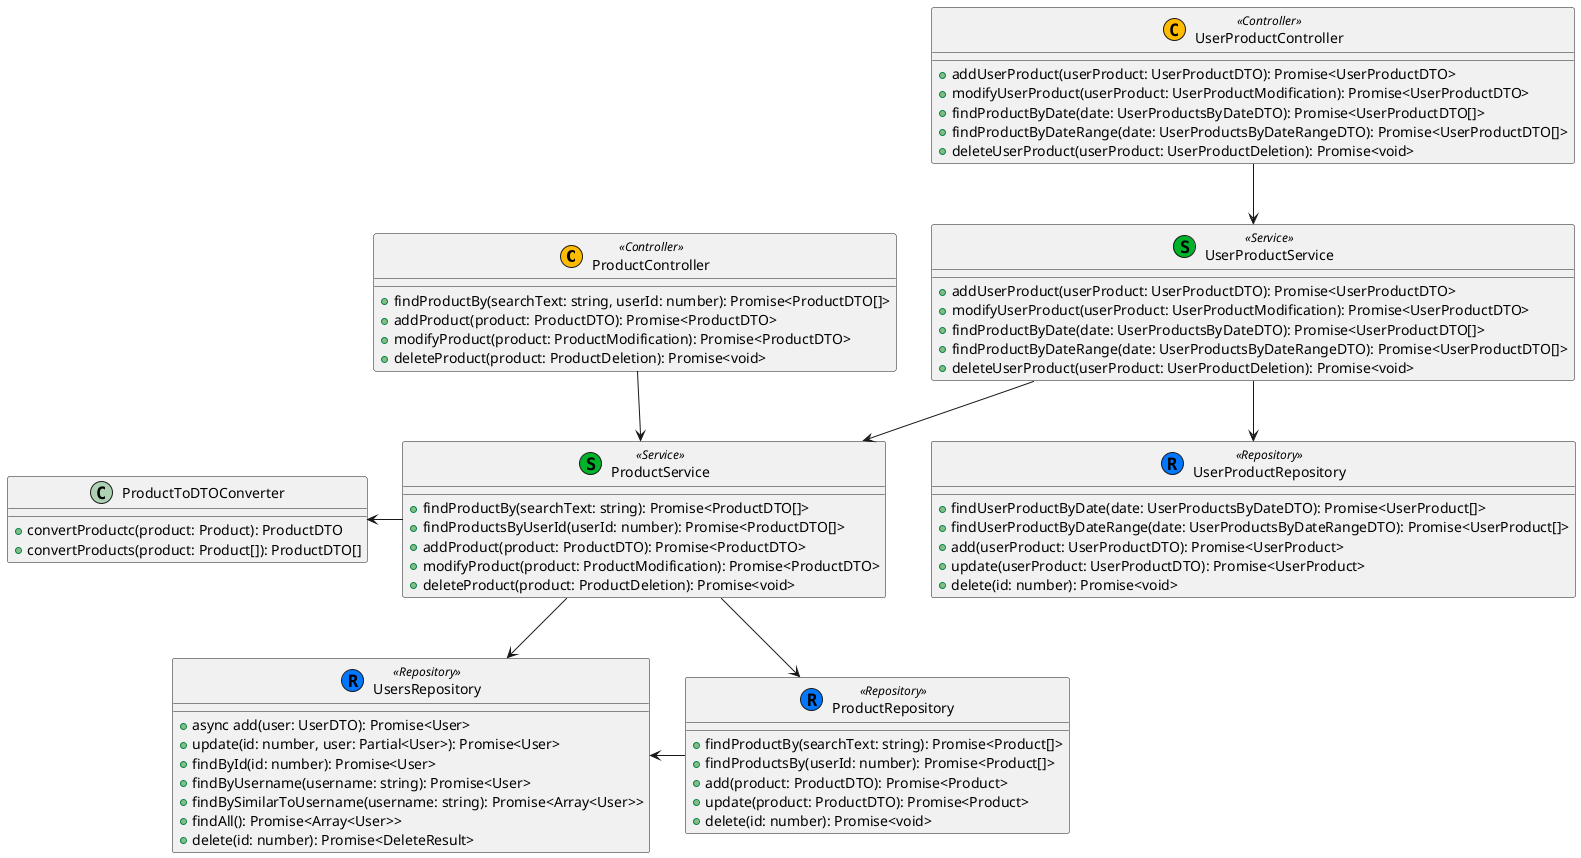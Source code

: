 @startuml
' #ffbb00 - Controller
' #00b32a - Service
' #0077ff - Repository

' ' DATA STRUCTERS
' class User {
'     + id: number
'     + username: string
'     + password: string
'     + email: string
'     + birthDate: Date
'     + phoneNumber: string
'     + firstName: string
'     + lastName: string
'     + accountCreationDate: Date
'     + authenticationLevel: number
'     + isActive: boolean
'     + userFriends1: UserFriends[]
'     + userFriends2: UserFriends[]
'     + products: Product[]
'     + userProducts: UserProduct[]
' }

' class ProductDTO {
'     + id?: number
'     + producer: string
'     + name: string
'     + unit: string
'     + amout: number
'     + kcal: number
'     + protein: number
'     + carbohydrates: number
'     + fats: number
'     + creatorId: number
' }

' interface ProductModification {
'     + userId: number
'     + product: ProductDTO
' }
' ProductModification --* ProductDTO

' interface ProductDeletion {
'     + userId: number
'     + productId: number
' }

' class Product {
'     + id: number
'     + producer: string
'     + name: string
'     + unit: string
'     + amount: number
'     + kcal: number
'     + protein: number
'     + carbohydrates: number
'     + fats: number
'     + creator: User
' }
' Product --* User

' interface UserProductModification {
'     + userId: number
'     + userProduct: UserProductDTO
' }
' UserProductModification --* UserProductDTO

' interface UserProductDeletion {
'     + userId: number
'     + userProductId: number
' }

' interface UserProductsByDateDTO{
'     + userId: number
'     + date: Date
' }

' interface UserProductsByDateRangeDTO{
'     + userId: number
'     + start: Date
'     + end: Date
' }

' class UserProductDTO {
'     + id?: number
'     + productId: number
'     + amount: number
'     + date?: Date
'     + mealTimeType: MealEatTimeType
'     + userId: number
' }
' UserProductDTO --* MealEatTimeType

' enum MealEatTimeType {
'     BREAKFAST
'     LUNCH
'     DINNER
'     SUPPER
' }

' class UserProduct {
'     + id: number
'     + product: Product
'     + amount: number
'     + date: Date
'     + mealTimeType: MealEatTimeType
'     + user: User
' }
' UserProduct --* User
' UserProduct -left-* Product
' UserProduct --* MealEatTimeType


' CODE LOGIC

class ProductController << (C, #ffbb00) Controller >> {
    + findProductBy(searchText: string, userId: number): Promise<ProductDTO[]>
    + addProduct(product: ProductDTO): Promise<ProductDTO>
    + modifyProduct(product: ProductModification): Promise<ProductDTO>
    + deleteProduct(product: ProductDeletion): Promise<void>
}
ProductController --> ProductService

class UsersRepository << (R, #0077ff) Repository >> {
    + async add(user: UserDTO): Promise<User>
    +  update(id: number, user: Partial<User>): Promise<User>
    +  findById(id: number): Promise<User>
    +  findByUsername(username: string): Promise<User>
    +  findBySimilarToUsername(username: string): Promise<Array<User>>
    +  findAll(): Promise<Array<User>>
    + delete(id: number): Promise<DeleteResult>
}

class ProductToDTOConverter {
    + convertProductc(product: Product): ProductDTO
    + convertProducts(product: Product[]): ProductDTO[]
}

class ProductService << (S, #00b32a) Service >> {
    + findProductBy(searchText: string): Promise<ProductDTO[]>
    + findProductsByUserId(userId: number): Promise<ProductDTO[]>
    + addProduct(product: ProductDTO): Promise<ProductDTO>
    + modifyProduct(product: ProductModification): Promise<ProductDTO>
    + deleteProduct(product: ProductDeletion): Promise<void>
}
ProductService --> ProductRepository
ProductService --> UsersRepository
ProductService -left-> ProductToDTOConverter

class ProductRepository << (R, #0077ff) Repository >> {
    + findProductBy(searchText: string): Promise<Product[]>
    + findProductsBy(userId: number): Promise<Product[]>
    + add(product: ProductDTO): Promise<Product>
    + update(product: ProductDTO): Promise<Product>
    + delete(id: number): Promise<void>
}
ProductRepository -left-> UsersRepository

class UserProductController << (C, #ffbb00) Controller >> {
    + addUserProduct(userProduct: UserProductDTO): Promise<UserProductDTO>
    + modifyUserProduct(userProduct: UserProductModification): Promise<UserProductDTO>
    + findProductByDate(date: UserProductsByDateDTO): Promise<UserProductDTO[]>
    + findProductByDateRange(date: UserProductsByDateRangeDTO): Promise<UserProductDTO[]>
    + deleteUserProduct(userProduct: UserProductDeletion): Promise<void>
}
UserProductController --> UserProductService

class UserProductService << (S, #00b32a) Service >> {
    + addUserProduct(userProduct: UserProductDTO): Promise<UserProductDTO>
    + modifyUserProduct(userProduct: UserProductModification): Promise<UserProductDTO>
    + findProductByDate(date: UserProductsByDateDTO): Promise<UserProductDTO[]>
    + findProductByDateRange(date: UserProductsByDateRangeDTO): Promise<UserProductDTO[]>
    + deleteUserProduct(userProduct: UserProductDeletion): Promise<void>
}
UserProductService --> UserProductRepository
UserProductService --> ProductService

class UserProductRepository << (R, #0077ff) Repository >> {
    + findUserProductByDate(date: UserProductsByDateDTO): Promise<UserProduct[]>
    + findUserProductByDateRange(date: UserProductsByDateRangeDTO): Promise<UserProduct[]>
    + add(userProduct: UserProductDTO): Promise<UserProduct>
    + update(userProduct: UserProductDTO): Promise<UserProduct>
    + delete(id: number): Promise<void>
}
@enduml